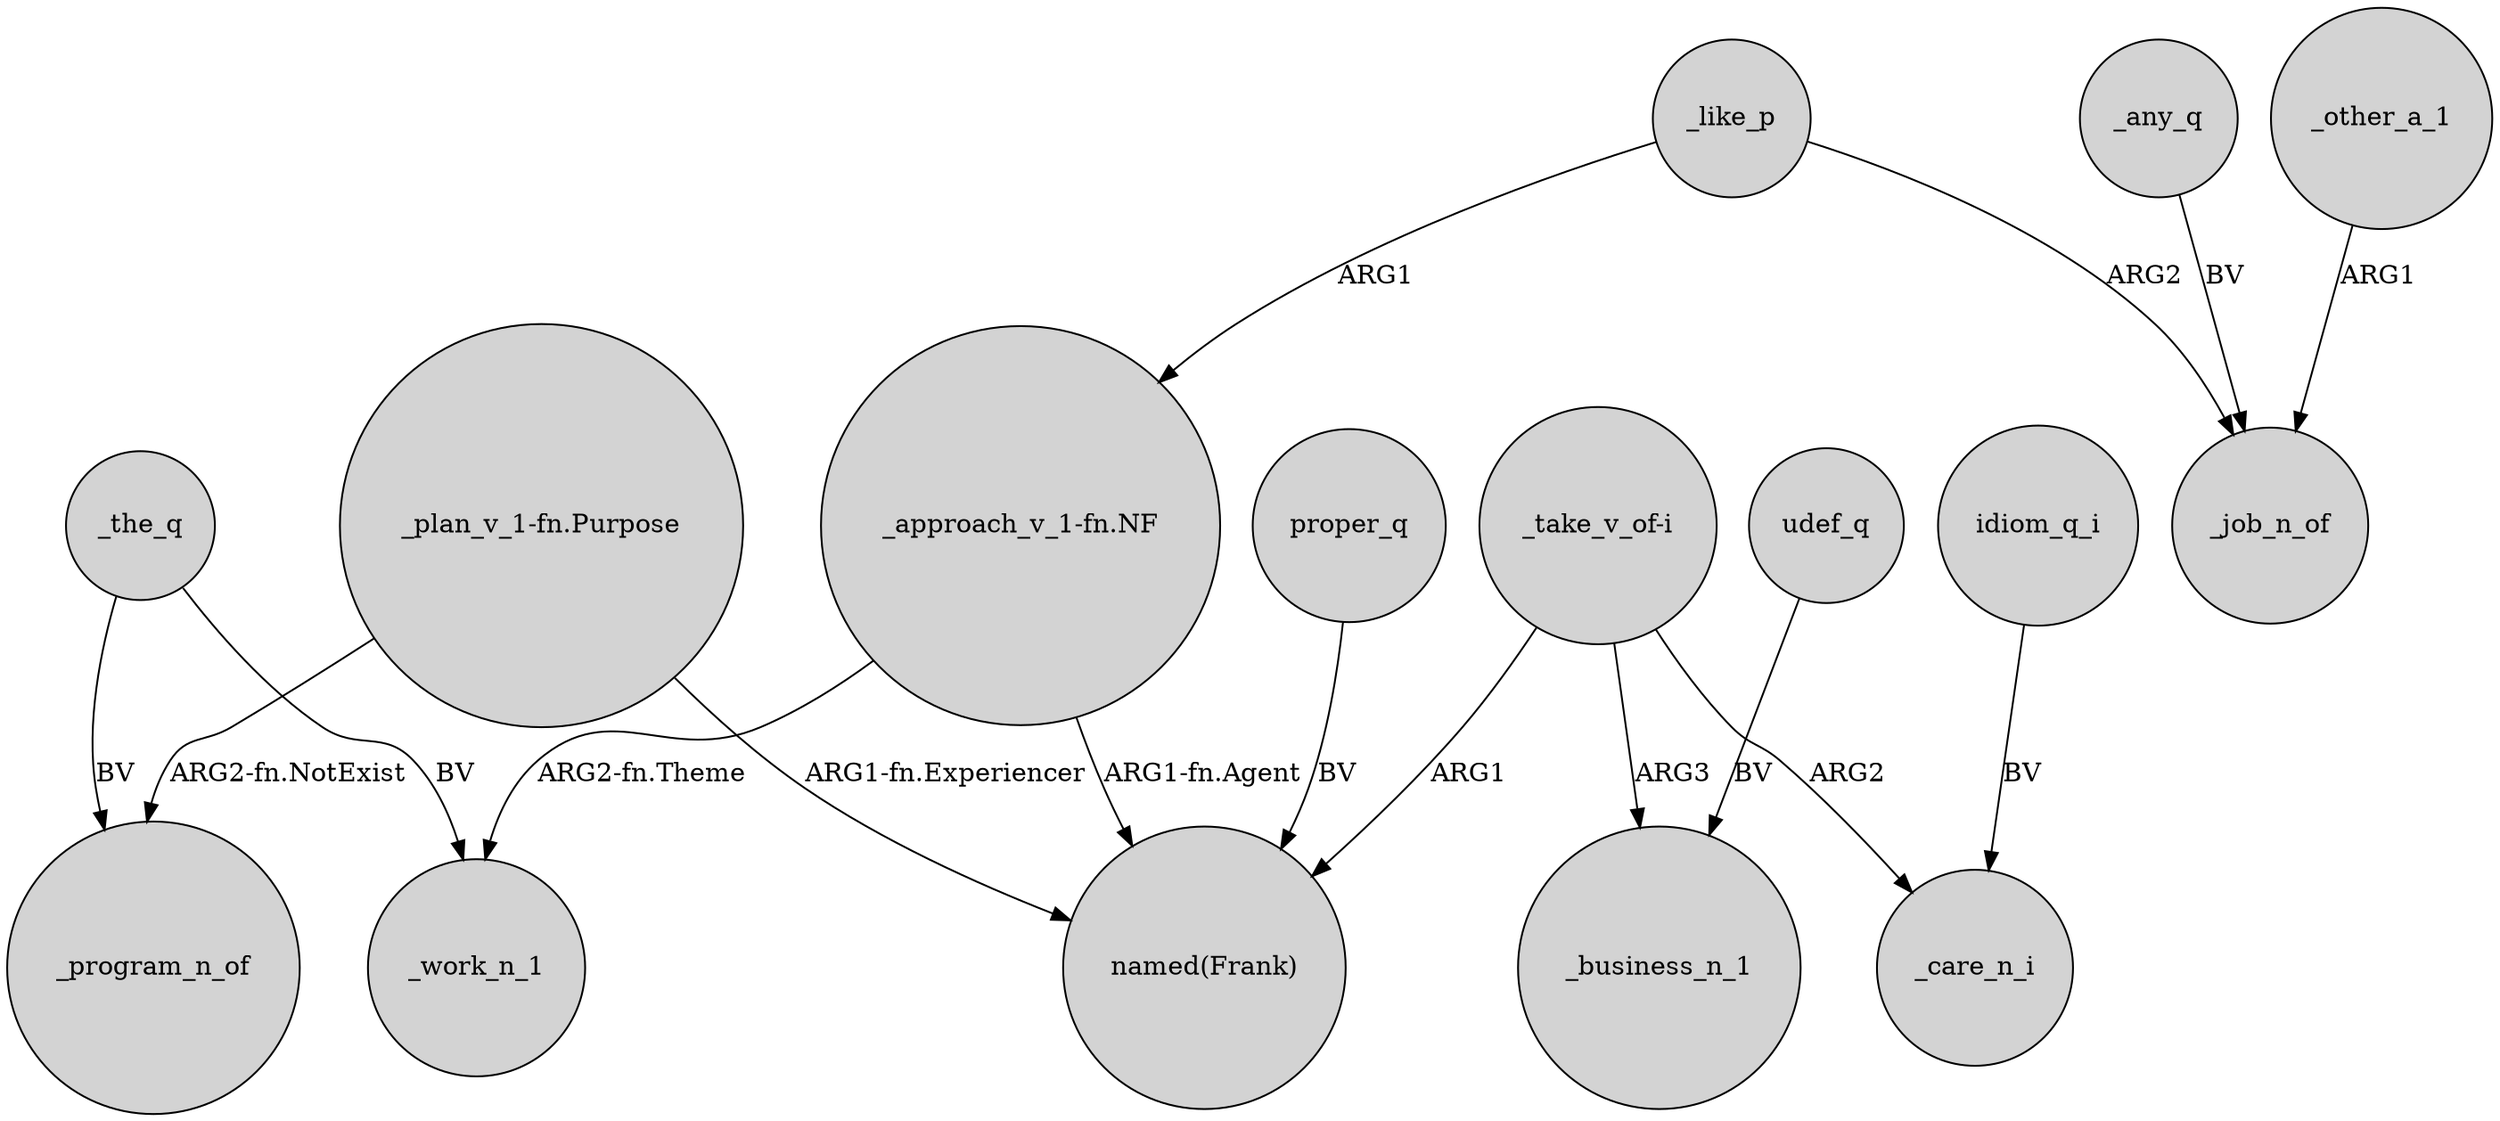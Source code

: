 digraph {
	node [shape=circle style=filled]
	"_plan_v_1-fn.Purpose" -> _program_n_of [label="ARG2-fn.NotExist"]
	"_approach_v_1-fn.NF" -> "named(Frank)" [label="ARG1-fn.Agent"]
	"_plan_v_1-fn.Purpose" -> "named(Frank)" [label="ARG1-fn.Experiencer"]
	"_take_v_of-i" -> _care_n_i [label=ARG2]
	"_take_v_of-i" -> _business_n_1 [label=ARG3]
	udef_q -> _business_n_1 [label=BV]
	"_approach_v_1-fn.NF" -> _work_n_1 [label="ARG2-fn.Theme"]
	_any_q -> _job_n_of [label=BV]
	idiom_q_i -> _care_n_i [label=BV]
	_like_p -> _job_n_of [label=ARG2]
	_the_q -> _program_n_of [label=BV]
	_the_q -> _work_n_1 [label=BV]
	_like_p -> "_approach_v_1-fn.NF" [label=ARG1]
	_other_a_1 -> _job_n_of [label=ARG1]
	proper_q -> "named(Frank)" [label=BV]
	"_take_v_of-i" -> "named(Frank)" [label=ARG1]
}
